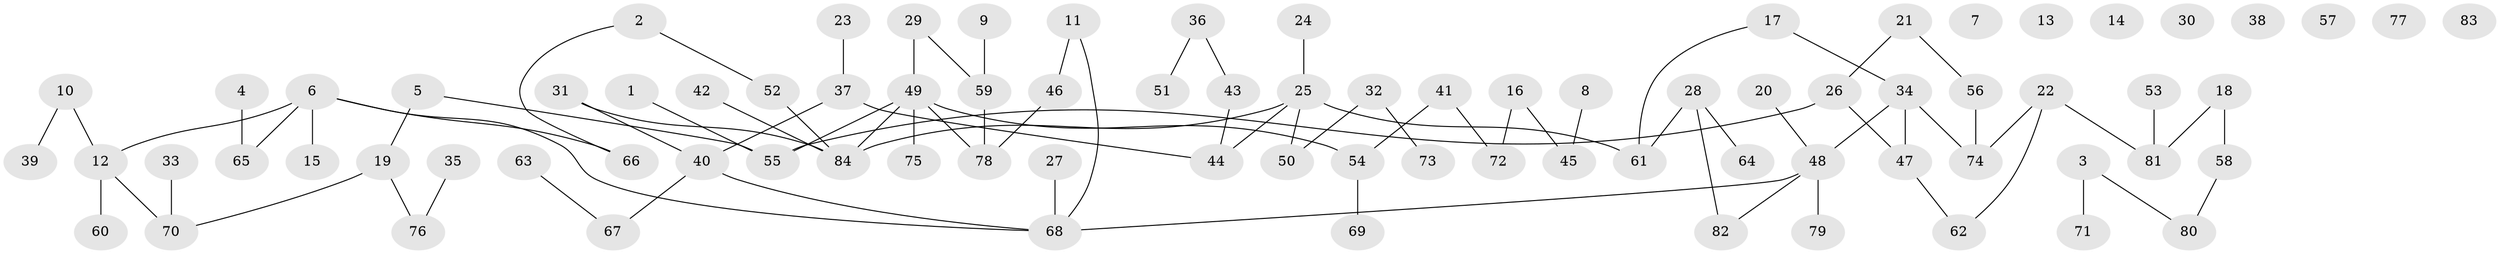 // coarse degree distribution, {3: 0.16363636363636364, 2: 0.18181818181818182, 1: 0.32727272727272727, 5: 0.07272727272727272, 0: 0.14545454545454545, 4: 0.09090909090909091, 7: 0.01818181818181818}
// Generated by graph-tools (version 1.1) at 2025/41/03/06/25 10:41:20]
// undirected, 84 vertices, 85 edges
graph export_dot {
graph [start="1"]
  node [color=gray90,style=filled];
  1;
  2;
  3;
  4;
  5;
  6;
  7;
  8;
  9;
  10;
  11;
  12;
  13;
  14;
  15;
  16;
  17;
  18;
  19;
  20;
  21;
  22;
  23;
  24;
  25;
  26;
  27;
  28;
  29;
  30;
  31;
  32;
  33;
  34;
  35;
  36;
  37;
  38;
  39;
  40;
  41;
  42;
  43;
  44;
  45;
  46;
  47;
  48;
  49;
  50;
  51;
  52;
  53;
  54;
  55;
  56;
  57;
  58;
  59;
  60;
  61;
  62;
  63;
  64;
  65;
  66;
  67;
  68;
  69;
  70;
  71;
  72;
  73;
  74;
  75;
  76;
  77;
  78;
  79;
  80;
  81;
  82;
  83;
  84;
  1 -- 55;
  2 -- 52;
  2 -- 66;
  3 -- 71;
  3 -- 80;
  4 -- 65;
  5 -- 19;
  5 -- 55;
  6 -- 12;
  6 -- 15;
  6 -- 65;
  6 -- 66;
  6 -- 68;
  8 -- 45;
  9 -- 59;
  10 -- 12;
  10 -- 39;
  11 -- 46;
  11 -- 68;
  12 -- 60;
  12 -- 70;
  16 -- 45;
  16 -- 72;
  17 -- 34;
  17 -- 61;
  18 -- 58;
  18 -- 81;
  19 -- 70;
  19 -- 76;
  20 -- 48;
  21 -- 26;
  21 -- 56;
  22 -- 62;
  22 -- 74;
  22 -- 81;
  23 -- 37;
  24 -- 25;
  25 -- 44;
  25 -- 50;
  25 -- 61;
  25 -- 84;
  26 -- 47;
  26 -- 55;
  27 -- 68;
  28 -- 61;
  28 -- 64;
  28 -- 82;
  29 -- 49;
  29 -- 59;
  31 -- 40;
  31 -- 84;
  32 -- 50;
  32 -- 73;
  33 -- 70;
  34 -- 47;
  34 -- 48;
  34 -- 74;
  35 -- 76;
  36 -- 43;
  36 -- 51;
  37 -- 40;
  37 -- 44;
  40 -- 67;
  40 -- 68;
  41 -- 54;
  41 -- 72;
  42 -- 84;
  43 -- 44;
  46 -- 78;
  47 -- 62;
  48 -- 68;
  48 -- 79;
  48 -- 82;
  49 -- 54;
  49 -- 55;
  49 -- 75;
  49 -- 78;
  49 -- 84;
  52 -- 84;
  53 -- 81;
  54 -- 69;
  56 -- 74;
  58 -- 80;
  59 -- 78;
  63 -- 67;
}
